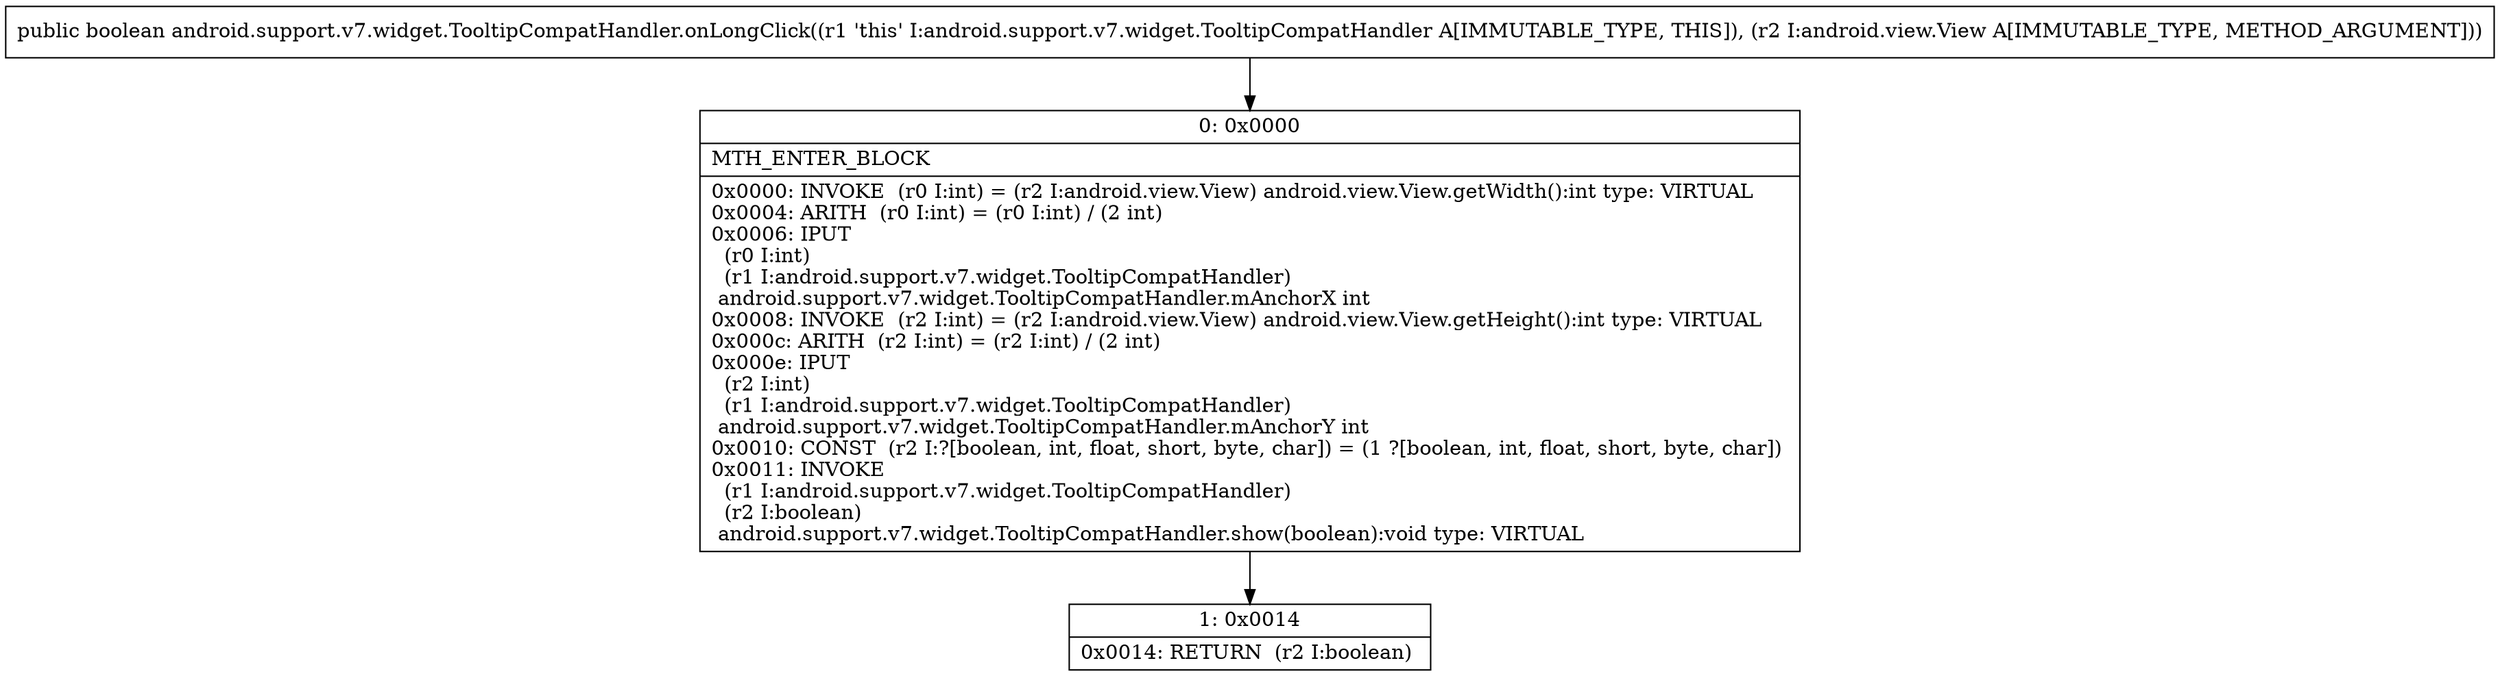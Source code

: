 digraph "CFG forandroid.support.v7.widget.TooltipCompatHandler.onLongClick(Landroid\/view\/View;)Z" {
Node_0 [shape=record,label="{0\:\ 0x0000|MTH_ENTER_BLOCK\l|0x0000: INVOKE  (r0 I:int) = (r2 I:android.view.View) android.view.View.getWidth():int type: VIRTUAL \l0x0004: ARITH  (r0 I:int) = (r0 I:int) \/ (2 int) \l0x0006: IPUT  \l  (r0 I:int)\l  (r1 I:android.support.v7.widget.TooltipCompatHandler)\l android.support.v7.widget.TooltipCompatHandler.mAnchorX int \l0x0008: INVOKE  (r2 I:int) = (r2 I:android.view.View) android.view.View.getHeight():int type: VIRTUAL \l0x000c: ARITH  (r2 I:int) = (r2 I:int) \/ (2 int) \l0x000e: IPUT  \l  (r2 I:int)\l  (r1 I:android.support.v7.widget.TooltipCompatHandler)\l android.support.v7.widget.TooltipCompatHandler.mAnchorY int \l0x0010: CONST  (r2 I:?[boolean, int, float, short, byte, char]) = (1 ?[boolean, int, float, short, byte, char]) \l0x0011: INVOKE  \l  (r1 I:android.support.v7.widget.TooltipCompatHandler)\l  (r2 I:boolean)\l android.support.v7.widget.TooltipCompatHandler.show(boolean):void type: VIRTUAL \l}"];
Node_1 [shape=record,label="{1\:\ 0x0014|0x0014: RETURN  (r2 I:boolean) \l}"];
MethodNode[shape=record,label="{public boolean android.support.v7.widget.TooltipCompatHandler.onLongClick((r1 'this' I:android.support.v7.widget.TooltipCompatHandler A[IMMUTABLE_TYPE, THIS]), (r2 I:android.view.View A[IMMUTABLE_TYPE, METHOD_ARGUMENT])) }"];
MethodNode -> Node_0;
Node_0 -> Node_1;
}

